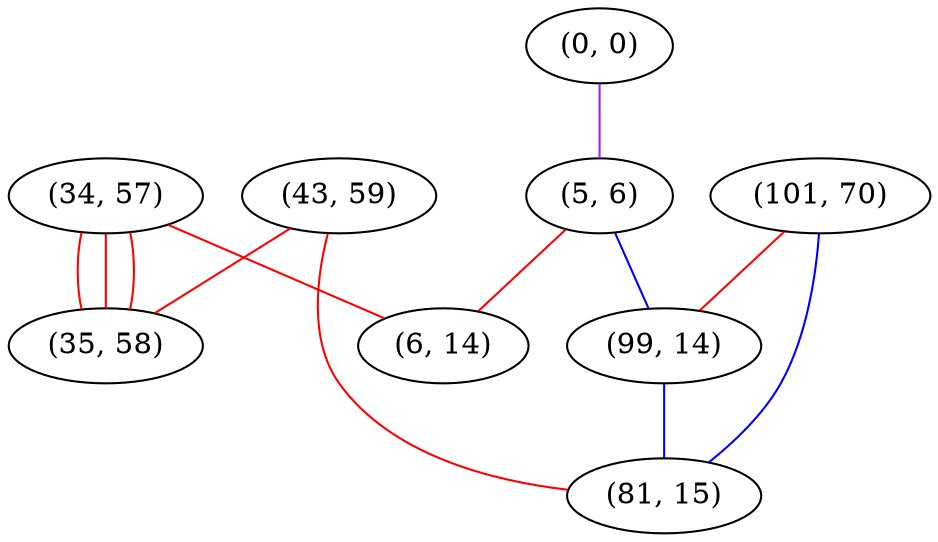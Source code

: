graph "" {
"(0, 0)";
"(5, 6)";
"(101, 70)";
"(43, 59)";
"(34, 57)";
"(35, 58)";
"(6, 14)";
"(99, 14)";
"(81, 15)";
"(0, 0)" -- "(5, 6)"  [color=purple, key=0, weight=4];
"(5, 6)" -- "(99, 14)"  [color=blue, key=0, weight=3];
"(5, 6)" -- "(6, 14)"  [color=red, key=0, weight=1];
"(101, 70)" -- "(99, 14)"  [color=red, key=0, weight=1];
"(101, 70)" -- "(81, 15)"  [color=blue, key=0, weight=3];
"(43, 59)" -- "(35, 58)"  [color=red, key=0, weight=1];
"(43, 59)" -- "(81, 15)"  [color=red, key=0, weight=1];
"(34, 57)" -- "(35, 58)"  [color=red, key=0, weight=1];
"(34, 57)" -- "(35, 58)"  [color=red, key=1, weight=1];
"(34, 57)" -- "(35, 58)"  [color=red, key=2, weight=1];
"(34, 57)" -- "(6, 14)"  [color=red, key=0, weight=1];
"(99, 14)" -- "(81, 15)"  [color=blue, key=0, weight=3];
}
